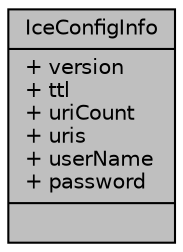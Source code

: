 digraph "IceConfigInfo"
{
 // LATEX_PDF_SIZE
  edge [fontname="Helvetica",fontsize="10",labelfontname="Helvetica",labelfontsize="10"];
  node [fontname="Helvetica",fontsize="10",shape=record];
  Node1 [label="{IceConfigInfo\n|+ version\l+ ttl\l+ uriCount\l+ uris\l+ userName\l+ password\l|}",height=0.2,width=0.4,color="black", fillcolor="grey75", style="filled", fontcolor="black",tooltip="ICE configuration information struct."];
}
